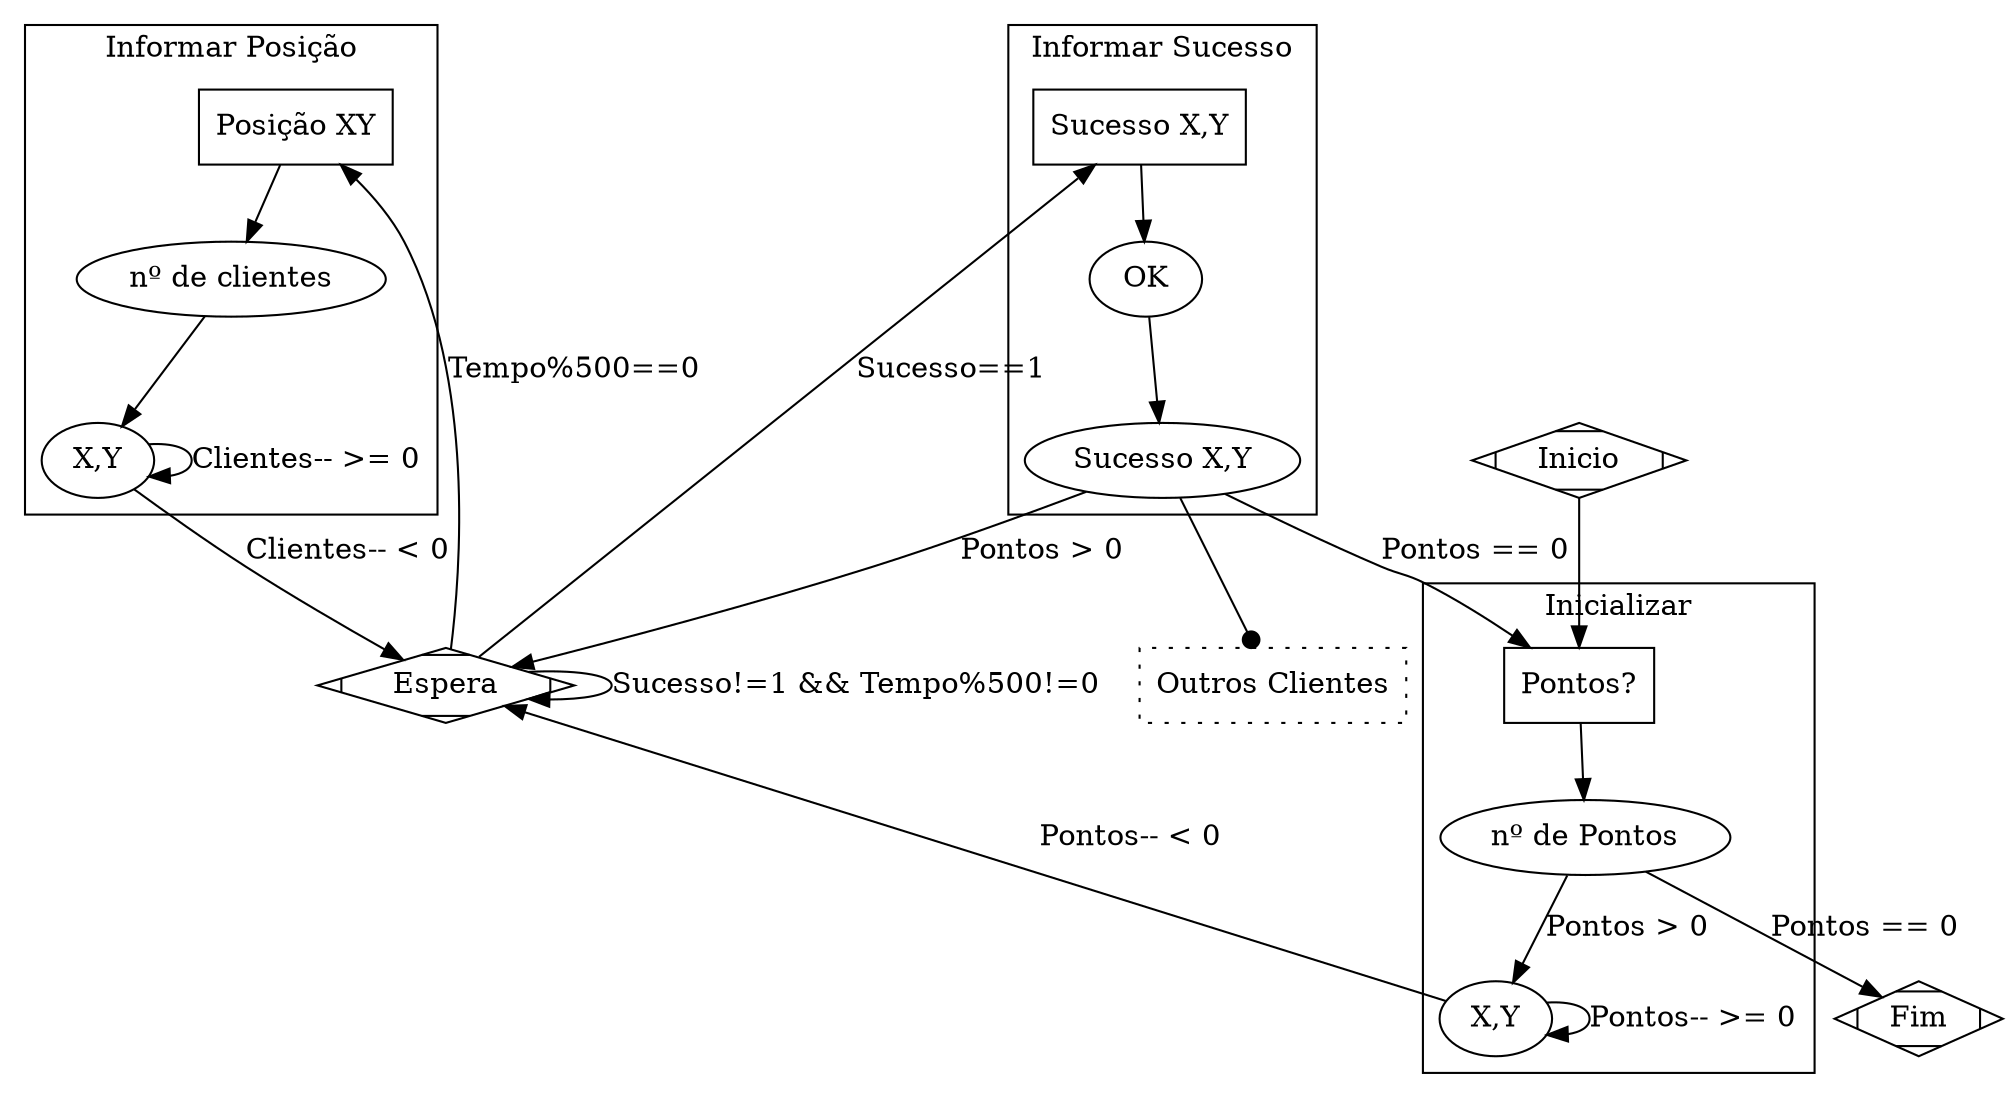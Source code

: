 digraph Protocol {


  compound=true;

  a[label="Pontos?"  shape="box"];
  b[label="nº de Pontos"  shape="ellipse"];
  c[label="X,Y"  shape="ellipse"];
  e[label="X,Y"  shape="ellipse"];
  f[label="Posição XY"  shape="box"];
  g[label="nº de clientes"  shape="ellipse"];
  //h[label="OK"  shape="box"];
  i[label="OK"  shape="ellipse"];
  j[label="Sucesso X,Y"  shape="box"];
  k[label="Sucesso X,Y"  shape="ellipse"]; 
  l[label="Inicio" shape=Mdiamond];
  m[label="Fim" shape=Mdiamond];
  n[label="Espera" shape=Mdiamond];
  o[label="Outros Clientes" shape="box" style=dotted];
   
     subgraph cluster0 { 

    label="Inicializar";                                  
    a -> b;                                              
    b -> c [label="Pontos > 0"];                                                                                             
    c -> c [label="Pontos-- >= 0"];                                               
  }                                                      
  subgraph cluster1 {                                    
    label="Informar Posição";                                  
    f -> g;                                              
    g -> e;
    e -> e [label="Clientes-- >= 0"];                                               
  }                                                      
  
 subgraph cluster2 {                                    
    label="Informar Sucesso";                                  
    j -> i;                                              
    i -> k;                                              
                                              
  }                                                      
  
  c -> n [label="Pontos-- < 0"]; 
  n -> f [label="Tempo%500==0"]; 
  n -> j [label="Sucesso==1"];
  n -> n [label="Sucesso!=1 && Tempo%500!=0"];
  e -> n [label="Clientes-- < 0"]; 
  k -> a [label="Pontos == 0"]; 
  l -> a 
  b -> m [label="Pontos == 0"]; 
  k -> o [arrowhead="dot"];
  k -> n [label="Pontos > 0"]; 
}                                                        

